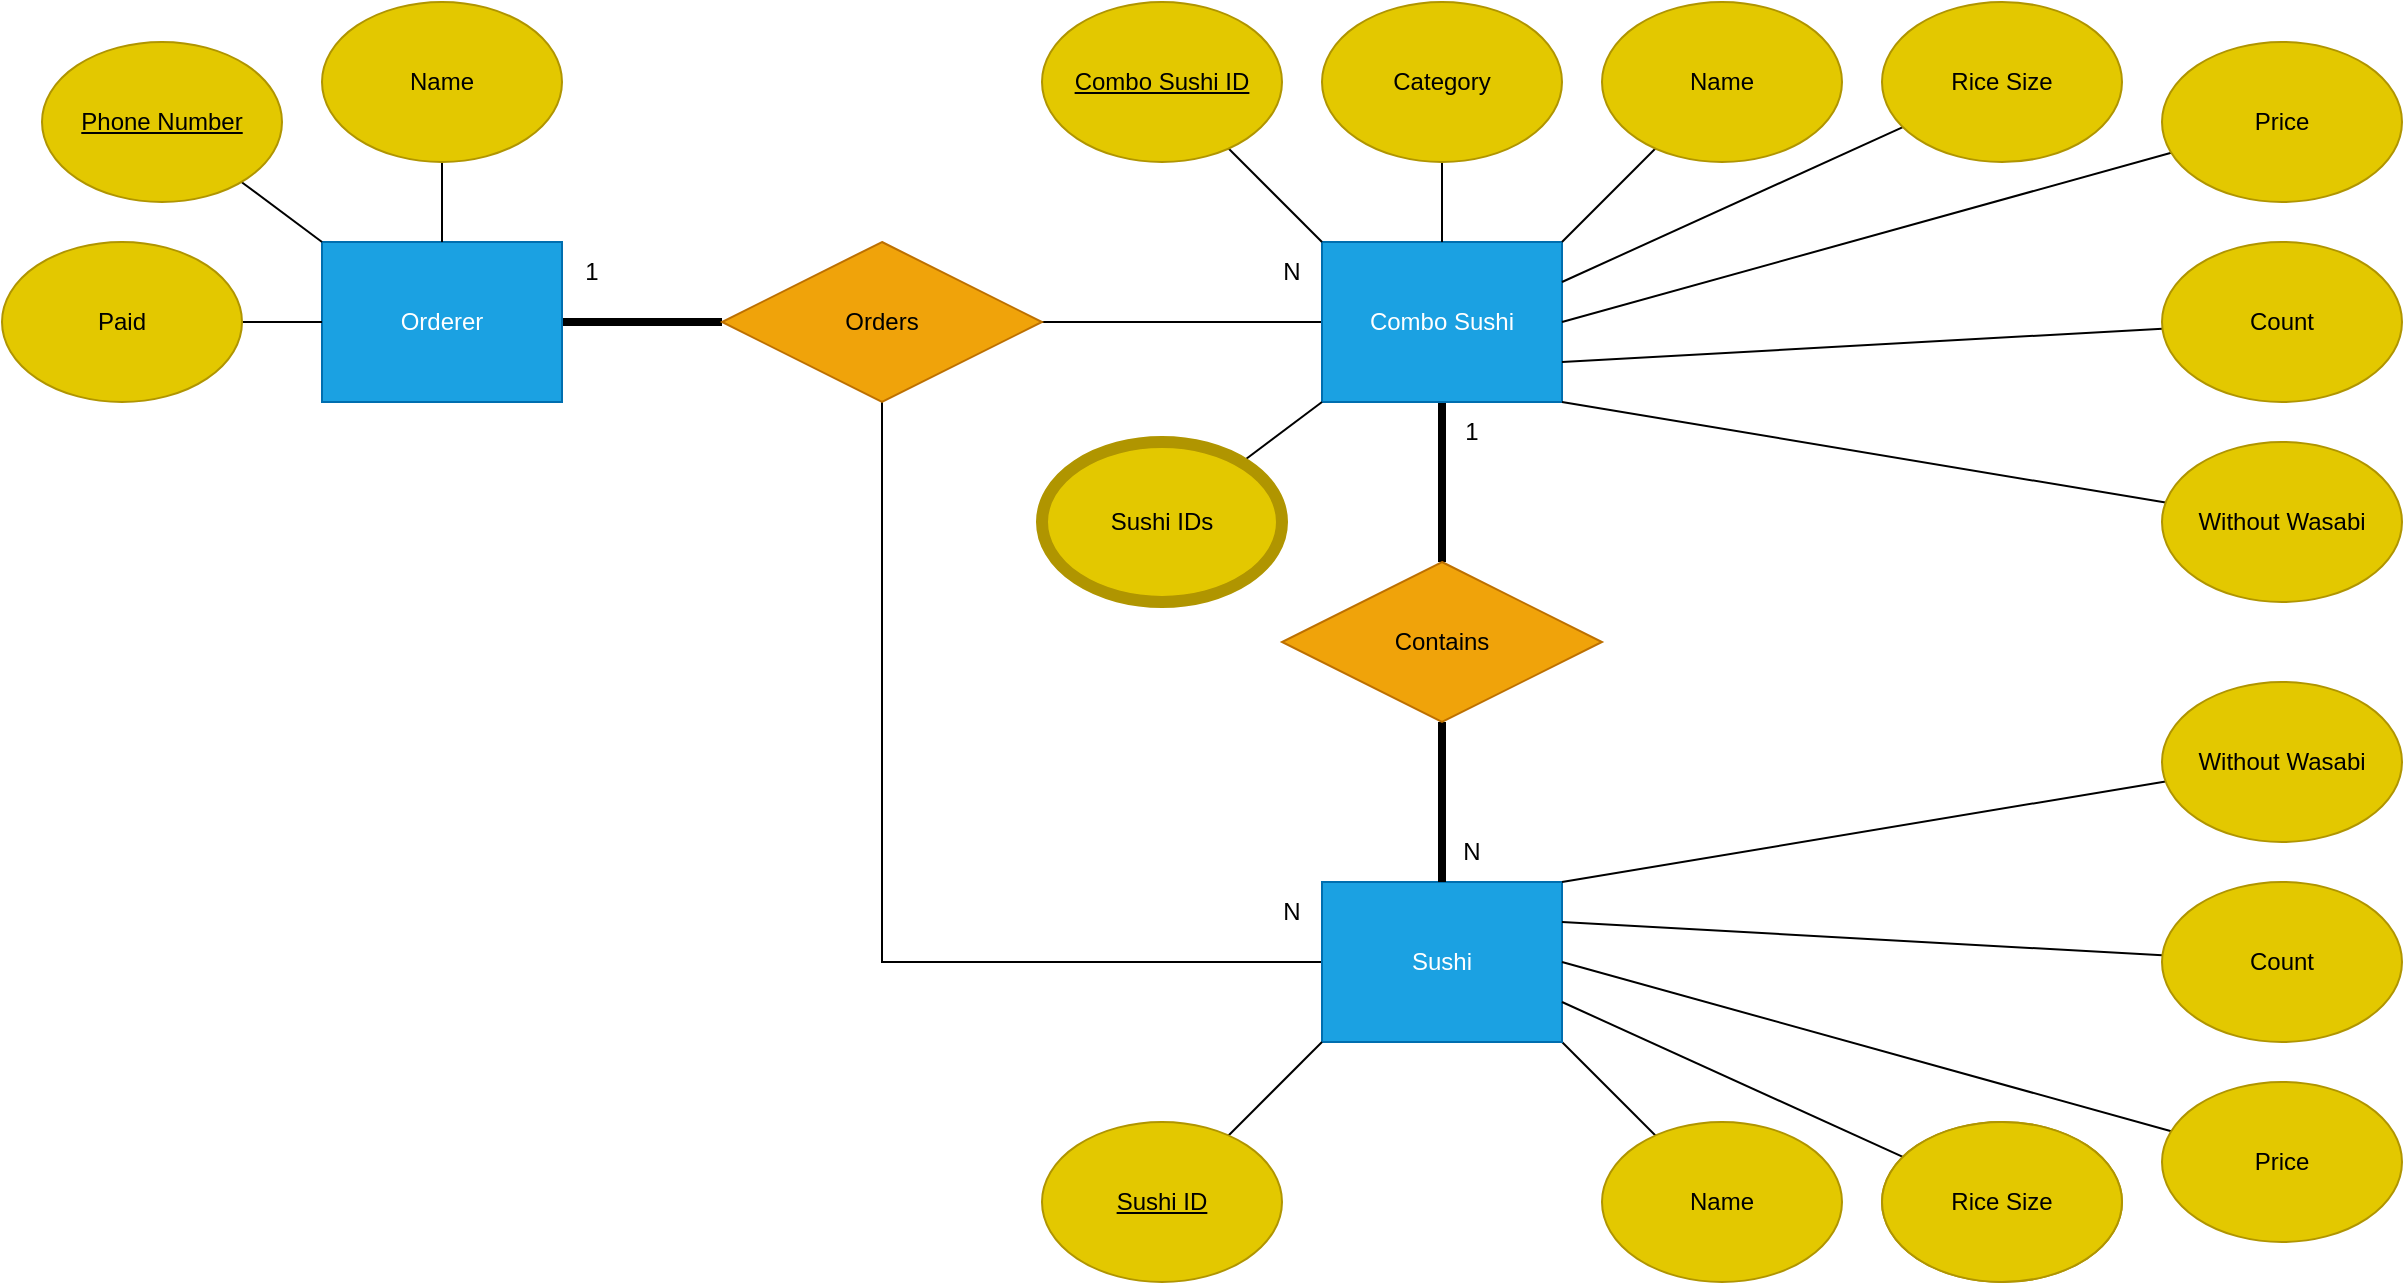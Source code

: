 <mxfile>
    <diagram id="6paDK4zn1rziaVQTttiO" name="Page-1">
        <mxGraphModel dx="1009" dy="719" grid="1" gridSize="10" guides="1" tooltips="1" connect="1" arrows="1" fold="1" page="1" pageScale="1" pageWidth="850" pageHeight="1100" math="0" shadow="0">
            <root>
                <mxCell id="0"/>
                <mxCell id="1" parent="0"/>
                <mxCell id="14" value="" style="edgeStyle=none;html=1;endArrow=none;endFill=0;strokeWidth=4;" parent="1" source="6" target="7" edge="1">
                    <mxGeometry relative="1" as="geometry"/>
                </mxCell>
                <mxCell id="6" value="Orderer" style="rounded=0;whiteSpace=wrap;html=1;fillColor=#1ba1e2;fontColor=#ffffff;strokeColor=#006EAF;" parent="1" vertex="1">
                    <mxGeometry x="200" y="160" width="120" height="80" as="geometry"/>
                </mxCell>
                <mxCell id="16" value="" style="edgeStyle=none;jumpStyle=line;jumpSize=16;html=1;endArrow=none;endFill=0;strokeWidth=1;exitX=1;exitY=0.5;exitDx=0;exitDy=0;" parent="1" source="7" target="15" edge="1">
                    <mxGeometry relative="1" as="geometry">
                        <mxPoint x="620" y="200" as="sourcePoint"/>
                    </mxGeometry>
                </mxCell>
                <mxCell id="26" value="" style="edgeStyle=none;jumpStyle=line;jumpSize=16;html=1;endArrow=none;endFill=0;strokeWidth=1;entryX=0;entryY=0.5;entryDx=0;entryDy=0;rounded=0;" parent="1" source="7" target="19" edge="1">
                    <mxGeometry relative="1" as="geometry">
                        <mxPoint x="480" y="320" as="targetPoint"/>
                        <Array as="points">
                            <mxPoint x="480" y="520"/>
                        </Array>
                    </mxGeometry>
                </mxCell>
                <mxCell id="7" value="Orders" style="rhombus;whiteSpace=wrap;html=1;fillColor=#f0a30a;fontColor=#000000;strokeColor=#BD7000;" parent="1" vertex="1">
                    <mxGeometry x="400" y="160" width="160" height="80" as="geometry"/>
                </mxCell>
                <mxCell id="12" value="" style="edgeStyle=none;html=1;endArrow=none;endFill=0;" parent="1" source="8" target="6" edge="1">
                    <mxGeometry relative="1" as="geometry"/>
                </mxCell>
                <mxCell id="8" value="Name" style="ellipse;whiteSpace=wrap;html=1;fillColor=#e3c800;fontColor=#000000;strokeColor=#B09500;" parent="1" vertex="1">
                    <mxGeometry x="200" y="40" width="120" height="80" as="geometry"/>
                </mxCell>
                <mxCell id="13" value="" style="edgeStyle=none;html=1;endArrow=none;endFill=0;entryX=0;entryY=0;entryDx=0;entryDy=0;" parent="1" source="9" target="6" edge="1">
                    <mxGeometry relative="1" as="geometry"/>
                </mxCell>
                <mxCell id="9" value="&lt;u&gt;Phone Number&lt;/u&gt;" style="ellipse;whiteSpace=wrap;html=1;fillColor=#e3c800;fontColor=#000000;strokeColor=#B09500;" parent="1" vertex="1">
                    <mxGeometry x="60" y="60" width="120" height="80" as="geometry"/>
                </mxCell>
                <mxCell id="11" value="" style="edgeStyle=none;html=1;endArrow=none;endFill=0;" parent="1" source="10" target="6" edge="1">
                    <mxGeometry relative="1" as="geometry"/>
                </mxCell>
                <mxCell id="10" value="Paid" style="ellipse;whiteSpace=wrap;html=1;fillColor=#e3c800;fontColor=#000000;strokeColor=#B09500;" parent="1" vertex="1">
                    <mxGeometry x="40" y="160" width="120" height="80" as="geometry"/>
                </mxCell>
                <mxCell id="21" value="" style="edgeStyle=none;jumpStyle=line;jumpSize=16;html=1;endArrow=none;endFill=0;strokeWidth=4;" parent="1" source="15" target="20" edge="1">
                    <mxGeometry relative="1" as="geometry"/>
                </mxCell>
                <mxCell id="15" value="Combo Sushi" style="rounded=0;whiteSpace=wrap;html=1;fillColor=#1ba1e2;fontColor=#ffffff;strokeColor=#006EAF;" parent="1" vertex="1">
                    <mxGeometry x="700" y="160" width="120" height="80" as="geometry"/>
                </mxCell>
                <mxCell id="17" value="1" style="text;html=1;strokeColor=none;fillColor=none;align=center;verticalAlign=middle;whiteSpace=wrap;rounded=0;" parent="1" vertex="1">
                    <mxGeometry x="320" y="160" width="30" height="30" as="geometry"/>
                </mxCell>
                <mxCell id="18" value="N" style="text;html=1;strokeColor=none;fillColor=none;align=center;verticalAlign=middle;whiteSpace=wrap;rounded=0;" parent="1" vertex="1">
                    <mxGeometry x="670" y="160" width="30" height="30" as="geometry"/>
                </mxCell>
                <mxCell id="49" value="" style="edgeStyle=none;rounded=0;jumpStyle=line;jumpSize=16;html=1;endArrow=none;endFill=0;strokeWidth=1;exitX=1;exitY=1;exitDx=0;exitDy=0;" parent="1" source="19" target="47" edge="1">
                    <mxGeometry relative="1" as="geometry"/>
                </mxCell>
                <mxCell id="19" value="Sushi" style="rounded=0;whiteSpace=wrap;html=1;fillColor=#1ba1e2;fontColor=#ffffff;strokeColor=#006EAF;" parent="1" vertex="1">
                    <mxGeometry x="700" y="480" width="120" height="80" as="geometry"/>
                </mxCell>
                <mxCell id="22" value="" style="edgeStyle=none;jumpStyle=line;jumpSize=16;html=1;endArrow=none;endFill=0;strokeWidth=4;" parent="1" source="20" target="19" edge="1">
                    <mxGeometry relative="1" as="geometry"/>
                </mxCell>
                <mxCell id="20" value="Contains" style="rhombus;whiteSpace=wrap;html=1;fillColor=#f0a30a;fontColor=#000000;strokeColor=#BD7000;" parent="1" vertex="1">
                    <mxGeometry x="680" y="320" width="160" height="80" as="geometry"/>
                </mxCell>
                <mxCell id="23" value="1" style="text;html=1;strokeColor=none;fillColor=none;align=center;verticalAlign=middle;whiteSpace=wrap;rounded=0;" parent="1" vertex="1">
                    <mxGeometry x="760" y="240" width="30" height="30" as="geometry"/>
                </mxCell>
                <mxCell id="24" value="N" style="text;html=1;strokeColor=none;fillColor=none;align=center;verticalAlign=middle;whiteSpace=wrap;rounded=0;" parent="1" vertex="1">
                    <mxGeometry x="760" y="450" width="30" height="30" as="geometry"/>
                </mxCell>
                <mxCell id="28" value="N" style="text;html=1;strokeColor=none;fillColor=none;align=center;verticalAlign=middle;whiteSpace=wrap;rounded=0;" parent="1" vertex="1">
                    <mxGeometry x="670" y="480" width="30" height="30" as="geometry"/>
                </mxCell>
                <mxCell id="35" value="" style="edgeStyle=none;rounded=0;jumpStyle=line;jumpSize=16;html=1;endArrow=none;endFill=0;strokeWidth=1;entryX=0;entryY=0;entryDx=0;entryDy=0;" parent="1" source="29" target="15" edge="1">
                    <mxGeometry relative="1" as="geometry"/>
                </mxCell>
                <mxCell id="29" value="&lt;u&gt;Combo Sushi ID&lt;/u&gt;" style="ellipse;whiteSpace=wrap;html=1;fillColor=#e3c800;fontColor=#000000;strokeColor=#B09500;" parent="1" vertex="1">
                    <mxGeometry x="560" y="40" width="120" height="80" as="geometry"/>
                </mxCell>
                <mxCell id="36" value="" style="edgeStyle=none;rounded=0;jumpStyle=line;jumpSize=16;html=1;endArrow=none;endFill=0;strokeWidth=1;" parent="1" source="30" target="15" edge="1">
                    <mxGeometry relative="1" as="geometry"/>
                </mxCell>
                <mxCell id="30" value="Category" style="ellipse;whiteSpace=wrap;html=1;fillColor=#e3c800;fontColor=#000000;strokeColor=#B09500;" parent="1" vertex="1">
                    <mxGeometry x="700" y="40" width="120" height="80" as="geometry"/>
                </mxCell>
                <mxCell id="38" value="" style="edgeStyle=none;rounded=0;jumpStyle=line;jumpSize=16;html=1;endArrow=none;endFill=0;strokeWidth=1;entryX=1;entryY=0;entryDx=0;entryDy=0;" parent="1" source="31" target="15" edge="1">
                    <mxGeometry relative="1" as="geometry"/>
                </mxCell>
                <mxCell id="31" value="Name" style="ellipse;whiteSpace=wrap;html=1;fillColor=#e3c800;fontColor=#000000;strokeColor=#B09500;" parent="1" vertex="1">
                    <mxGeometry x="840" y="40" width="120" height="80" as="geometry"/>
                </mxCell>
                <mxCell id="39" value="" style="edgeStyle=none;rounded=0;jumpStyle=line;jumpSize=16;html=1;endArrow=none;endFill=0;strokeWidth=1;entryX=1;entryY=0.5;entryDx=0;entryDy=0;" parent="1" source="32" target="15" edge="1">
                    <mxGeometry relative="1" as="geometry">
                        <mxPoint x="820" y="180" as="targetPoint"/>
                    </mxGeometry>
                </mxCell>
                <mxCell id="32" value="Price" style="ellipse;whiteSpace=wrap;html=1;fillColor=#e3c800;fontColor=#000000;strokeColor=#B09500;" parent="1" vertex="1">
                    <mxGeometry x="1120" y="60" width="120" height="80" as="geometry"/>
                </mxCell>
                <mxCell id="41" value="" style="edgeStyle=none;rounded=0;jumpStyle=line;jumpSize=16;html=1;endArrow=none;endFill=0;strokeWidth=1;entryX=1;entryY=0.75;entryDx=0;entryDy=0;" parent="1" source="33" target="15" edge="1">
                    <mxGeometry relative="1" as="geometry">
                        <mxPoint x="900" y="200" as="targetPoint"/>
                    </mxGeometry>
                </mxCell>
                <mxCell id="33" value="Count" style="ellipse;whiteSpace=wrap;html=1;fillColor=#e3c800;fontColor=#000000;strokeColor=#B09500;" parent="1" vertex="1">
                    <mxGeometry x="1120" y="160" width="120" height="80" as="geometry"/>
                </mxCell>
                <mxCell id="43" value="" style="edgeStyle=none;rounded=0;jumpStyle=line;jumpSize=16;html=1;endArrow=none;endFill=0;strokeWidth=1;entryX=1;entryY=1;entryDx=0;entryDy=0;" parent="1" source="34" target="15" edge="1">
                    <mxGeometry relative="1" as="geometry">
                        <mxPoint x="900" y="300" as="targetPoint"/>
                    </mxGeometry>
                </mxCell>
                <mxCell id="34" value="Without Wasabi" style="ellipse;whiteSpace=wrap;html=1;fillColor=#e3c800;fontColor=#000000;strokeColor=#B09500;" parent="1" vertex="1">
                    <mxGeometry x="1120" y="260" width="120" height="80" as="geometry"/>
                </mxCell>
                <mxCell id="52" value="" style="edgeStyle=none;rounded=0;jumpStyle=line;jumpSize=16;html=1;endArrow=none;endFill=0;strokeWidth=1;exitX=1;exitY=0.25;exitDx=0;exitDy=0;" parent="1" source="19" target="45" edge="1">
                    <mxGeometry relative="1" as="geometry"/>
                </mxCell>
                <mxCell id="54" value="" style="edgeStyle=none;rounded=0;jumpStyle=line;jumpSize=16;html=1;endArrow=none;endFill=0;strokeWidth=1;entryX=1;entryY=0;entryDx=0;entryDy=0;" parent="1" source="44" target="19" edge="1">
                    <mxGeometry relative="1" as="geometry">
                        <mxPoint x="900" y="520" as="targetPoint"/>
                    </mxGeometry>
                </mxCell>
                <mxCell id="44" value="Without Wasabi" style="ellipse;whiteSpace=wrap;html=1;fillColor=#e3c800;fontColor=#000000;strokeColor=#B09500;" parent="1" vertex="1">
                    <mxGeometry x="1120" y="380" width="120" height="80" as="geometry"/>
                </mxCell>
                <mxCell id="45" value="Count" style="ellipse;whiteSpace=wrap;html=1;fillColor=#e3c800;fontColor=#000000;strokeColor=#B09500;" parent="1" vertex="1">
                    <mxGeometry x="1120" y="480" width="120" height="80" as="geometry"/>
                </mxCell>
                <mxCell id="51" value="" style="edgeStyle=none;rounded=0;jumpStyle=line;jumpSize=16;html=1;endArrow=none;endFill=0;strokeWidth=1;entryX=1;entryY=0.5;entryDx=0;entryDy=0;" parent="1" source="46" target="19" edge="1">
                    <mxGeometry relative="1" as="geometry"/>
                </mxCell>
                <mxCell id="46" value="Price" style="ellipse;whiteSpace=wrap;html=1;fillColor=#e3c800;fontColor=#000000;strokeColor=#B09500;" parent="1" vertex="1">
                    <mxGeometry x="1120" y="580" width="120" height="80" as="geometry"/>
                </mxCell>
                <mxCell id="47" value="Name" style="ellipse;whiteSpace=wrap;html=1;fillColor=#e3c800;fontColor=#000000;strokeColor=#B09500;" parent="1" vertex="1">
                    <mxGeometry x="840" y="600" width="120" height="80" as="geometry"/>
                </mxCell>
                <mxCell id="59" value="" style="edgeStyle=none;rounded=0;jumpStyle=line;jumpSize=16;html=1;endArrow=none;endFill=0;strokeWidth=1;entryX=0;entryY=1;entryDx=0;entryDy=0;" parent="1" source="48" target="19" edge="1">
                    <mxGeometry relative="1" as="geometry"/>
                </mxCell>
                <mxCell id="48" value="&lt;u&gt;Sushi ID&lt;/u&gt;" style="ellipse;whiteSpace=wrap;html=1;fillColor=#e3c800;fontColor=#000000;strokeColor=#B09500;" parent="1" vertex="1">
                    <mxGeometry x="560" y="600" width="120" height="80" as="geometry"/>
                </mxCell>
                <mxCell id="62" value="" style="edgeStyle=none;html=1;endArrow=none;endFill=0;entryX=0;entryY=1;entryDx=0;entryDy=0;" parent="1" source="60" target="15" edge="1">
                    <mxGeometry relative="1" as="geometry">
                        <mxPoint x="761.419" y="278.648" as="targetPoint"/>
                    </mxGeometry>
                </mxCell>
                <mxCell id="60" value="Sushi IDs" style="ellipse;whiteSpace=wrap;html=1;fillColor=#e3c800;fontColor=#000000;strokeColor=#B09500;strokeWidth=6;" parent="1" vertex="1">
                    <mxGeometry x="560" y="260" width="120" height="80" as="geometry"/>
                </mxCell>
                <mxCell id="65" value="" style="edgeStyle=none;html=1;endArrow=none;endFill=0;entryX=1;entryY=0.25;entryDx=0;entryDy=0;" edge="1" parent="1" source="63" target="15">
                    <mxGeometry relative="1" as="geometry">
                        <mxPoint x="1040" y="200" as="targetPoint"/>
                    </mxGeometry>
                </mxCell>
                <mxCell id="63" value="Rice Size" style="ellipse;whiteSpace=wrap;html=1;fillColor=#e3c800;fontColor=#000000;strokeColor=#B09500;" vertex="1" parent="1">
                    <mxGeometry x="980" y="40" width="120" height="80" as="geometry"/>
                </mxCell>
                <mxCell id="66" value="Rice Size" style="ellipse;whiteSpace=wrap;html=1;fillColor=#e3c800;fontColor=#000000;strokeColor=#B09500;" vertex="1" parent="1">
                    <mxGeometry x="980" y="600" width="120" height="80" as="geometry"/>
                </mxCell>
                <mxCell id="70" value="" style="edgeStyle=none;html=1;endArrow=none;endFill=0;exitX=1;exitY=0.75;exitDx=0;exitDy=0;" edge="1" parent="1" source="19" target="69">
                    <mxGeometry relative="1" as="geometry">
                        <mxPoint x="1040" y="520" as="sourcePoint"/>
                    </mxGeometry>
                </mxCell>
                <mxCell id="69" value="Rice Size" style="ellipse;whiteSpace=wrap;html=1;fillColor=#e3c800;fontColor=#000000;strokeColor=#B09500;" vertex="1" parent="1">
                    <mxGeometry x="980" y="600" width="120" height="80" as="geometry"/>
                </mxCell>
            </root>
        </mxGraphModel>
    </diagram>
</mxfile>
